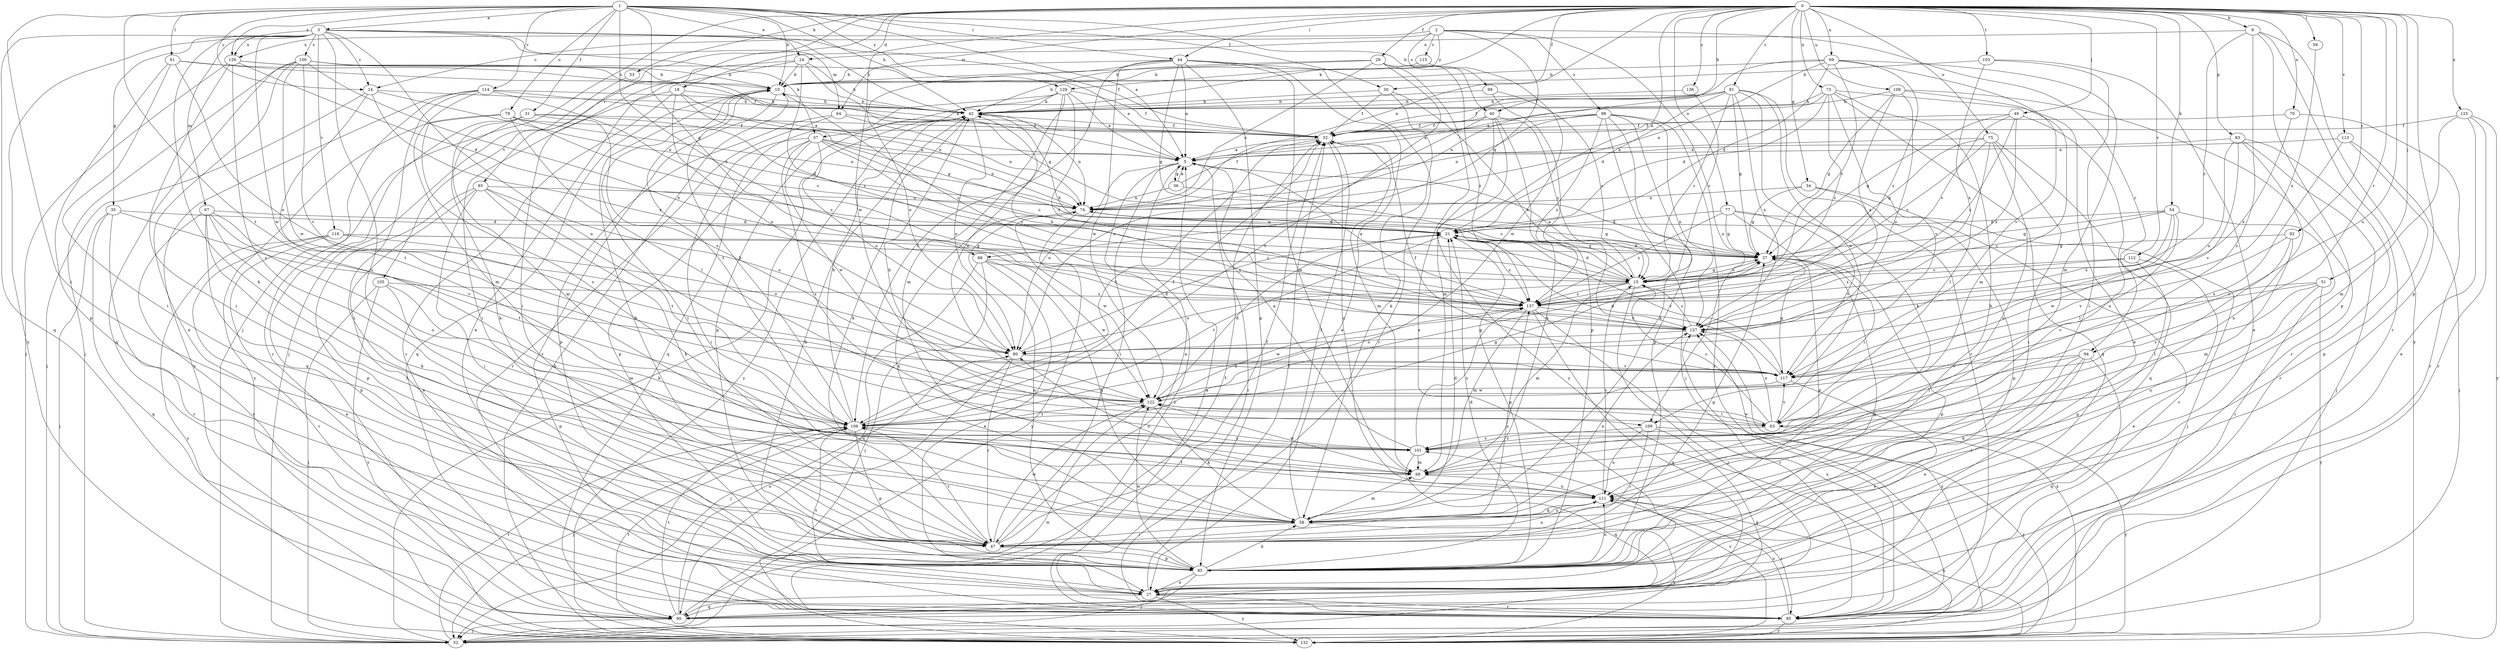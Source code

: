 strict digraph  {
0;
1;
2;
3;
5;
6;
10;
14;
15;
18;
21;
24;
27;
29;
30;
31;
32;
34;
35;
36;
37;
40;
42;
44;
47;
49;
51;
52;
53;
54;
57;
58;
59;
61;
63;
64;
67;
68;
69;
70;
73;
74;
75;
77;
79;
80;
83;
85;
88;
90;
91;
92;
93;
94;
95;
98;
99;
100;
101;
103;
105;
106;
108;
109;
111;
112;
113;
114;
115;
116;
117;
122;
125;
126;
127;
129;
132;
136;
137;
0 -> 6  [label=b];
0 -> 18  [label=d];
0 -> 21  [label=d];
0 -> 29  [label=f];
0 -> 30  [label=f];
0 -> 34  [label=g];
0 -> 40  [label=h];
0 -> 44  [label=i];
0 -> 49  [label=j];
0 -> 51  [label=j];
0 -> 52  [label=j];
0 -> 53  [label=k];
0 -> 54  [label=k];
0 -> 57  [label=k];
0 -> 59  [label=l];
0 -> 64  [label=m];
0 -> 69  [label=n];
0 -> 70  [label=n];
0 -> 73  [label=n];
0 -> 74  [label=n];
0 -> 75  [label=o];
0 -> 77  [label=o];
0 -> 83  [label=p];
0 -> 85  [label=p];
0 -> 91  [label=r];
0 -> 92  [label=r];
0 -> 93  [label=r];
0 -> 94  [label=r];
0 -> 103  [label=t];
0 -> 105  [label=t];
0 -> 108  [label=u];
0 -> 109  [label=u];
0 -> 112  [label=v];
0 -> 113  [label=v];
0 -> 122  [label=w];
0 -> 125  [label=x];
0 -> 136  [label=z];
1 -> 3  [label=a];
1 -> 5  [label=a];
1 -> 10  [label=b];
1 -> 14  [label=c];
1 -> 24  [label=e];
1 -> 30  [label=f];
1 -> 31  [label=f];
1 -> 40  [label=h];
1 -> 42  [label=h];
1 -> 44  [label=i];
1 -> 47  [label=i];
1 -> 61  [label=l];
1 -> 79  [label=o];
1 -> 88  [label=q];
1 -> 106  [label=t];
1 -> 114  [label=v];
1 -> 126  [label=x];
1 -> 129  [label=y];
1 -> 137  [label=z];
2 -> 14  [label=c];
2 -> 88  [label=q];
2 -> 94  [label=r];
2 -> 98  [label=s];
2 -> 99  [label=s];
2 -> 109  [label=u];
2 -> 115  [label=v];
2 -> 126  [label=x];
2 -> 129  [label=y];
3 -> 14  [label=c];
3 -> 32  [label=f];
3 -> 35  [label=g];
3 -> 42  [label=h];
3 -> 57  [label=k];
3 -> 58  [label=k];
3 -> 64  [label=m];
3 -> 67  [label=m];
3 -> 90  [label=q];
3 -> 100  [label=s];
3 -> 109  [label=u];
3 -> 111  [label=u];
3 -> 116  [label=v];
3 -> 122  [label=w];
3 -> 126  [label=x];
3 -> 132  [label=y];
5 -> 36  [label=g];
5 -> 47  [label=i];
5 -> 80  [label=o];
5 -> 95  [label=r];
5 -> 132  [label=y];
6 -> 24  [label=e];
6 -> 85  [label=p];
6 -> 95  [label=r];
6 -> 101  [label=s];
6 -> 132  [label=y];
6 -> 137  [label=z];
10 -> 42  [label=h];
10 -> 47  [label=i];
10 -> 90  [label=q];
10 -> 95  [label=r];
10 -> 106  [label=t];
10 -> 137  [label=z];
14 -> 42  [label=h];
14 -> 52  [label=j];
14 -> 74  [label=n];
14 -> 106  [label=t];
14 -> 127  [label=x];
15 -> 5  [label=a];
15 -> 21  [label=d];
15 -> 37  [label=g];
15 -> 42  [label=h];
15 -> 52  [label=j];
15 -> 68  [label=m];
15 -> 80  [label=o];
15 -> 137  [label=z];
18 -> 37  [label=g];
18 -> 42  [label=h];
18 -> 47  [label=i];
18 -> 74  [label=n];
18 -> 80  [label=o];
18 -> 95  [label=r];
21 -> 37  [label=g];
21 -> 74  [label=n];
21 -> 85  [label=p];
21 -> 106  [label=t];
21 -> 117  [label=v];
21 -> 137  [label=z];
24 -> 10  [label=b];
24 -> 27  [label=e];
24 -> 37  [label=g];
24 -> 42  [label=h];
24 -> 47  [label=i];
24 -> 137  [label=z];
27 -> 32  [label=f];
27 -> 90  [label=q];
27 -> 95  [label=r];
27 -> 106  [label=t];
27 -> 132  [label=y];
29 -> 10  [label=b];
29 -> 27  [label=e];
29 -> 42  [label=h];
29 -> 74  [label=n];
29 -> 106  [label=t];
29 -> 137  [label=z];
30 -> 32  [label=f];
30 -> 42  [label=h];
30 -> 58  [label=k];
30 -> 127  [label=x];
31 -> 21  [label=d];
31 -> 32  [label=f];
31 -> 58  [label=k];
31 -> 68  [label=m];
31 -> 90  [label=q];
31 -> 117  [label=v];
32 -> 5  [label=a];
32 -> 68  [label=m];
32 -> 106  [label=t];
32 -> 111  [label=u];
34 -> 37  [label=g];
34 -> 74  [label=n];
34 -> 85  [label=p];
34 -> 95  [label=r];
35 -> 21  [label=d];
35 -> 52  [label=j];
35 -> 90  [label=q];
35 -> 95  [label=r];
35 -> 117  [label=v];
36 -> 5  [label=a];
36 -> 15  [label=c];
36 -> 32  [label=f];
36 -> 74  [label=n];
37 -> 15  [label=c];
37 -> 21  [label=d];
37 -> 63  [label=l];
37 -> 85  [label=p];
40 -> 15  [label=c];
40 -> 32  [label=f];
40 -> 58  [label=k];
40 -> 68  [label=m];
40 -> 80  [label=o];
40 -> 132  [label=y];
42 -> 32  [label=f];
42 -> 58  [label=k];
42 -> 74  [label=n];
42 -> 80  [label=o];
42 -> 132  [label=y];
44 -> 5  [label=a];
44 -> 10  [label=b];
44 -> 27  [label=e];
44 -> 37  [label=g];
44 -> 68  [label=m];
44 -> 80  [label=o];
44 -> 85  [label=p];
44 -> 95  [label=r];
44 -> 106  [label=t];
44 -> 122  [label=w];
47 -> 5  [label=a];
47 -> 10  [label=b];
47 -> 32  [label=f];
47 -> 37  [label=g];
47 -> 85  [label=p];
47 -> 106  [label=t];
47 -> 111  [label=u];
47 -> 122  [label=w];
47 -> 137  [label=z];
49 -> 15  [label=c];
49 -> 32  [label=f];
49 -> 37  [label=g];
49 -> 111  [label=u];
49 -> 127  [label=x];
49 -> 137  [label=z];
51 -> 63  [label=l];
51 -> 111  [label=u];
51 -> 117  [label=v];
51 -> 132  [label=y];
51 -> 137  [label=z];
52 -> 42  [label=h];
52 -> 106  [label=t];
52 -> 122  [label=w];
52 -> 127  [label=x];
53 -> 52  [label=j];
54 -> 15  [label=c];
54 -> 21  [label=d];
54 -> 37  [label=g];
54 -> 63  [label=l];
54 -> 95  [label=r];
54 -> 122  [label=w];
54 -> 127  [label=x];
57 -> 5  [label=a];
57 -> 15  [label=c];
57 -> 47  [label=i];
57 -> 74  [label=n];
57 -> 80  [label=o];
57 -> 85  [label=p];
57 -> 101  [label=s];
57 -> 122  [label=w];
57 -> 137  [label=z];
58 -> 21  [label=d];
58 -> 32  [label=f];
58 -> 47  [label=i];
58 -> 68  [label=m];
58 -> 111  [label=u];
58 -> 127  [label=x];
58 -> 132  [label=y];
59 -> 127  [label=x];
61 -> 10  [label=b];
61 -> 32  [label=f];
61 -> 47  [label=i];
61 -> 80  [label=o];
61 -> 85  [label=p];
63 -> 15  [label=c];
63 -> 42  [label=h];
63 -> 101  [label=s];
63 -> 117  [label=v];
63 -> 122  [label=w];
63 -> 127  [label=x];
63 -> 132  [label=y];
64 -> 32  [label=f];
64 -> 74  [label=n];
64 -> 85  [label=p];
64 -> 95  [label=r];
67 -> 21  [label=d];
67 -> 47  [label=i];
67 -> 58  [label=k];
67 -> 85  [label=p];
67 -> 95  [label=r];
67 -> 101  [label=s];
67 -> 106  [label=t];
68 -> 111  [label=u];
68 -> 122  [label=w];
69 -> 10  [label=b];
69 -> 15  [label=c];
69 -> 21  [label=d];
69 -> 32  [label=f];
69 -> 68  [label=m];
69 -> 74  [label=n];
69 -> 117  [label=v];
69 -> 137  [label=z];
70 -> 32  [label=f];
70 -> 95  [label=r];
70 -> 127  [label=x];
73 -> 5  [label=a];
73 -> 21  [label=d];
73 -> 27  [label=e];
73 -> 42  [label=h];
73 -> 58  [label=k];
73 -> 90  [label=q];
73 -> 117  [label=v];
73 -> 137  [label=z];
74 -> 21  [label=d];
74 -> 37  [label=g];
74 -> 58  [label=k];
74 -> 122  [label=w];
74 -> 132  [label=y];
75 -> 5  [label=a];
75 -> 15  [label=c];
75 -> 37  [label=g];
75 -> 47  [label=i];
75 -> 63  [label=l];
75 -> 90  [label=q];
75 -> 111  [label=u];
77 -> 21  [label=d];
77 -> 37  [label=g];
77 -> 52  [label=j];
77 -> 85  [label=p];
77 -> 117  [label=v];
77 -> 137  [label=z];
79 -> 32  [label=f];
79 -> 63  [label=l];
79 -> 74  [label=n];
79 -> 101  [label=s];
79 -> 132  [label=y];
79 -> 137  [label=z];
80 -> 21  [label=d];
80 -> 47  [label=i];
80 -> 52  [label=j];
80 -> 117  [label=v];
83 -> 5  [label=a];
83 -> 52  [label=j];
83 -> 80  [label=o];
83 -> 95  [label=r];
83 -> 111  [label=u];
83 -> 117  [label=v];
85 -> 21  [label=d];
85 -> 27  [label=e];
85 -> 37  [label=g];
85 -> 42  [label=h];
85 -> 52  [label=j];
85 -> 58  [label=k];
85 -> 74  [label=n];
85 -> 111  [label=u];
85 -> 122  [label=w];
88 -> 15  [label=c];
88 -> 27  [label=e];
88 -> 52  [label=j];
88 -> 58  [label=k];
88 -> 90  [label=q];
88 -> 122  [label=w];
90 -> 32  [label=f];
90 -> 52  [label=j];
90 -> 80  [label=o];
90 -> 106  [label=t];
91 -> 15  [label=c];
91 -> 21  [label=d];
91 -> 32  [label=f];
91 -> 37  [label=g];
91 -> 42  [label=h];
91 -> 58  [label=k];
91 -> 74  [label=n];
91 -> 95  [label=r];
91 -> 122  [label=w];
91 -> 127  [label=x];
92 -> 37  [label=g];
92 -> 68  [label=m];
92 -> 101  [label=s];
92 -> 117  [label=v];
93 -> 27  [label=e];
93 -> 47  [label=i];
93 -> 58  [label=k];
93 -> 74  [label=n];
93 -> 80  [label=o];
93 -> 85  [label=p];
93 -> 106  [label=t];
94 -> 27  [label=e];
94 -> 47  [label=i];
94 -> 58  [label=k];
94 -> 63  [label=l];
94 -> 90  [label=q];
94 -> 117  [label=v];
95 -> 5  [label=a];
95 -> 111  [label=u];
95 -> 127  [label=x];
95 -> 132  [label=y];
98 -> 5  [label=a];
98 -> 32  [label=f];
98 -> 52  [label=j];
98 -> 58  [label=k];
98 -> 74  [label=n];
98 -> 85  [label=p];
98 -> 95  [label=r];
98 -> 127  [label=x];
98 -> 137  [label=z];
99 -> 15  [label=c];
99 -> 42  [label=h];
99 -> 85  [label=p];
100 -> 5  [label=a];
100 -> 10  [label=b];
100 -> 27  [label=e];
100 -> 52  [label=j];
100 -> 90  [label=q];
100 -> 117  [label=v];
100 -> 122  [label=w];
100 -> 127  [label=x];
101 -> 5  [label=a];
101 -> 68  [label=m];
101 -> 90  [label=q];
101 -> 137  [label=z];
103 -> 10  [label=b];
103 -> 27  [label=e];
103 -> 47  [label=i];
103 -> 127  [label=x];
105 -> 52  [label=j];
105 -> 68  [label=m];
105 -> 85  [label=p];
105 -> 132  [label=y];
105 -> 137  [label=z];
106 -> 10  [label=b];
106 -> 32  [label=f];
106 -> 37  [label=g];
106 -> 42  [label=h];
106 -> 52  [label=j];
106 -> 85  [label=p];
106 -> 101  [label=s];
106 -> 137  [label=z];
108 -> 37  [label=g];
108 -> 42  [label=h];
108 -> 68  [label=m];
108 -> 80  [label=o];
108 -> 95  [label=r];
108 -> 127  [label=x];
109 -> 47  [label=i];
109 -> 90  [label=q];
109 -> 101  [label=s];
109 -> 111  [label=u];
109 -> 132  [label=y];
111 -> 15  [label=c];
111 -> 58  [label=k];
111 -> 80  [label=o];
111 -> 95  [label=r];
111 -> 106  [label=t];
112 -> 15  [label=c];
112 -> 27  [label=e];
112 -> 85  [label=p];
112 -> 137  [label=z];
113 -> 5  [label=a];
113 -> 52  [label=j];
113 -> 85  [label=p];
113 -> 101  [label=s];
114 -> 5  [label=a];
114 -> 15  [label=c];
114 -> 42  [label=h];
114 -> 47  [label=i];
114 -> 68  [label=m];
114 -> 95  [label=r];
114 -> 132  [label=y];
115 -> 10  [label=b];
115 -> 122  [label=w];
116 -> 15  [label=c];
116 -> 27  [label=e];
116 -> 37  [label=g];
116 -> 80  [label=o];
116 -> 95  [label=r];
116 -> 132  [label=y];
117 -> 21  [label=d];
117 -> 27  [label=e];
117 -> 32  [label=f];
117 -> 37  [label=g];
117 -> 122  [label=w];
122 -> 21  [label=d];
122 -> 37  [label=g];
122 -> 58  [label=k];
122 -> 63  [label=l];
122 -> 106  [label=t];
125 -> 27  [label=e];
125 -> 32  [label=f];
125 -> 68  [label=m];
125 -> 95  [label=r];
125 -> 132  [label=y];
126 -> 5  [label=a];
126 -> 10  [label=b];
126 -> 21  [label=d];
126 -> 47  [label=i];
126 -> 52  [label=j];
126 -> 101  [label=s];
127 -> 15  [label=c];
127 -> 42  [label=h];
127 -> 80  [label=o];
129 -> 5  [label=a];
129 -> 32  [label=f];
129 -> 42  [label=h];
129 -> 68  [label=m];
129 -> 85  [label=p];
129 -> 90  [label=q];
129 -> 122  [label=w];
129 -> 127  [label=x];
132 -> 10  [label=b];
132 -> 101  [label=s];
132 -> 106  [label=t];
132 -> 111  [label=u];
132 -> 127  [label=x];
136 -> 15  [label=c];
136 -> 42  [label=h];
137 -> 5  [label=a];
137 -> 68  [label=m];
137 -> 90  [label=q];
137 -> 95  [label=r];
137 -> 122  [label=w];
137 -> 127  [label=x];
}
